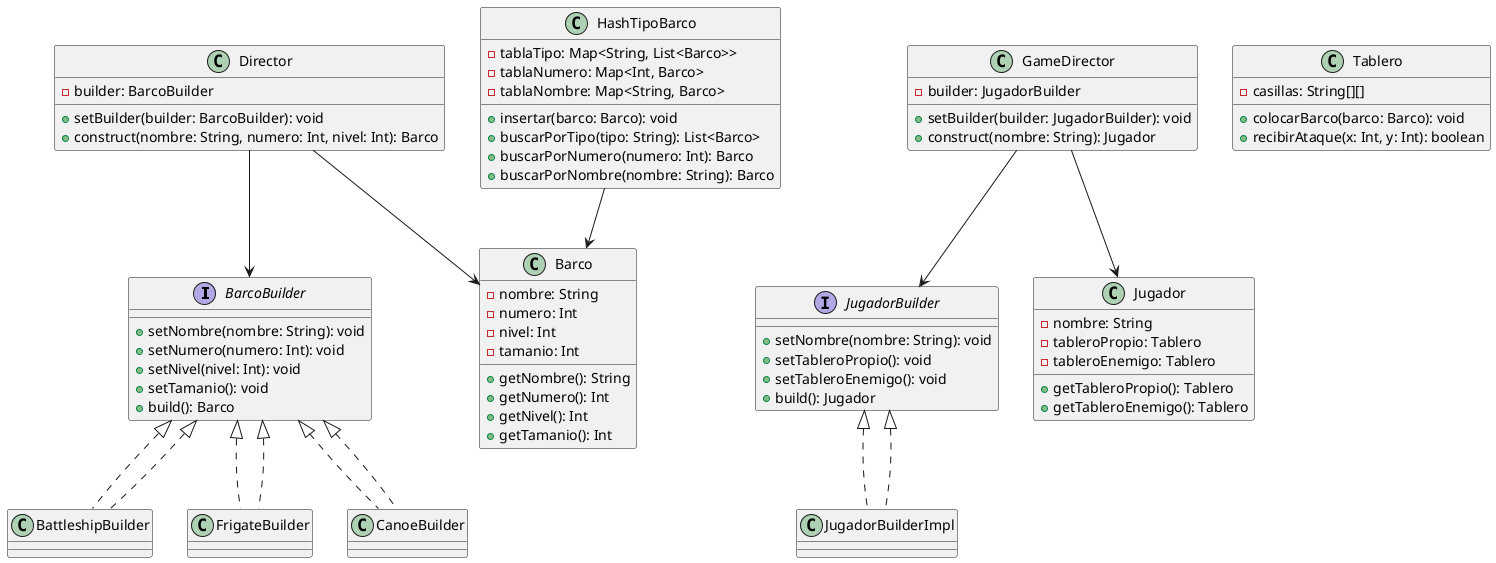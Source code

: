 @startuml
' Interfaces y Builder para barcos
interface BarcoBuilder {
    +setNombre(nombre: String): void
    +setNumero(numero: Int): void
    +setNivel(nivel: Int): void
    +setTamanio(): void
    +build(): Barco
}

class Director {
    -builder: BarcoBuilder
    +setBuilder(builder: BarcoBuilder): void
    +construct(nombre: String, numero: Int, nivel: Int): Barco
}

class Barco {
    -nombre: String
    -numero: Int
    -nivel: Int
    -tamanio: Int
    +getNombre(): String
    +getNumero(): Int
    +getNivel(): Int
    +getTamanio(): Int
}

class BattleshipBuilder implements BarcoBuilder
class FrigateBuilder implements BarcoBuilder
class CanoeBuilder implements BarcoBuilder

BarcoBuilder <|.. BattleshipBuilder
BarcoBuilder <|.. FrigateBuilder
BarcoBuilder <|.. CanoeBuilder
Director --> BarcoBuilder
Director --> Barco

' Clases para el jugador y tablero
interface JugadorBuilder {
    +setNombre(nombre: String): void
    +setTableroPropio(): void
    +setTableroEnemigo(): void
    +build(): Jugador
}

class Jugador {
    -nombre: String
    -tableroPropio: Tablero
    -tableroEnemigo: Tablero
    +getTableroPropio(): Tablero
    +getTableroEnemigo(): Tablero
}

class Tablero {
    -casillas: String[][]
    +colocarBarco(barco: Barco): void
    +recibirAtaque(x: Int, y: Int): boolean
}

class JugadorBuilderImpl implements JugadorBuilder
class GameDirector {
    -builder: JugadorBuilder
    +setBuilder(builder: JugadorBuilder): void
    +construct(nombre: String): Jugador
}

JugadorBuilder <|.. JugadorBuilderImpl
GameDirector --> JugadorBuilder
GameDirector --> Jugador

' Hash de barcos
class HashTipoBarco {
    -tablaTipo: Map<String, List<Barco>>
    -tablaNumero: Map<Int, Barco>
    -tablaNombre: Map<String, Barco>
    +insertar(barco: Barco): void
    +buscarPorTipo(tipo: String): List<Barco>
    +buscarPorNumero(numero: Int): Barco
    +buscarPorNombre(nombre: String): Barco
}

HashTipoBarco --> Barco
@enduml
